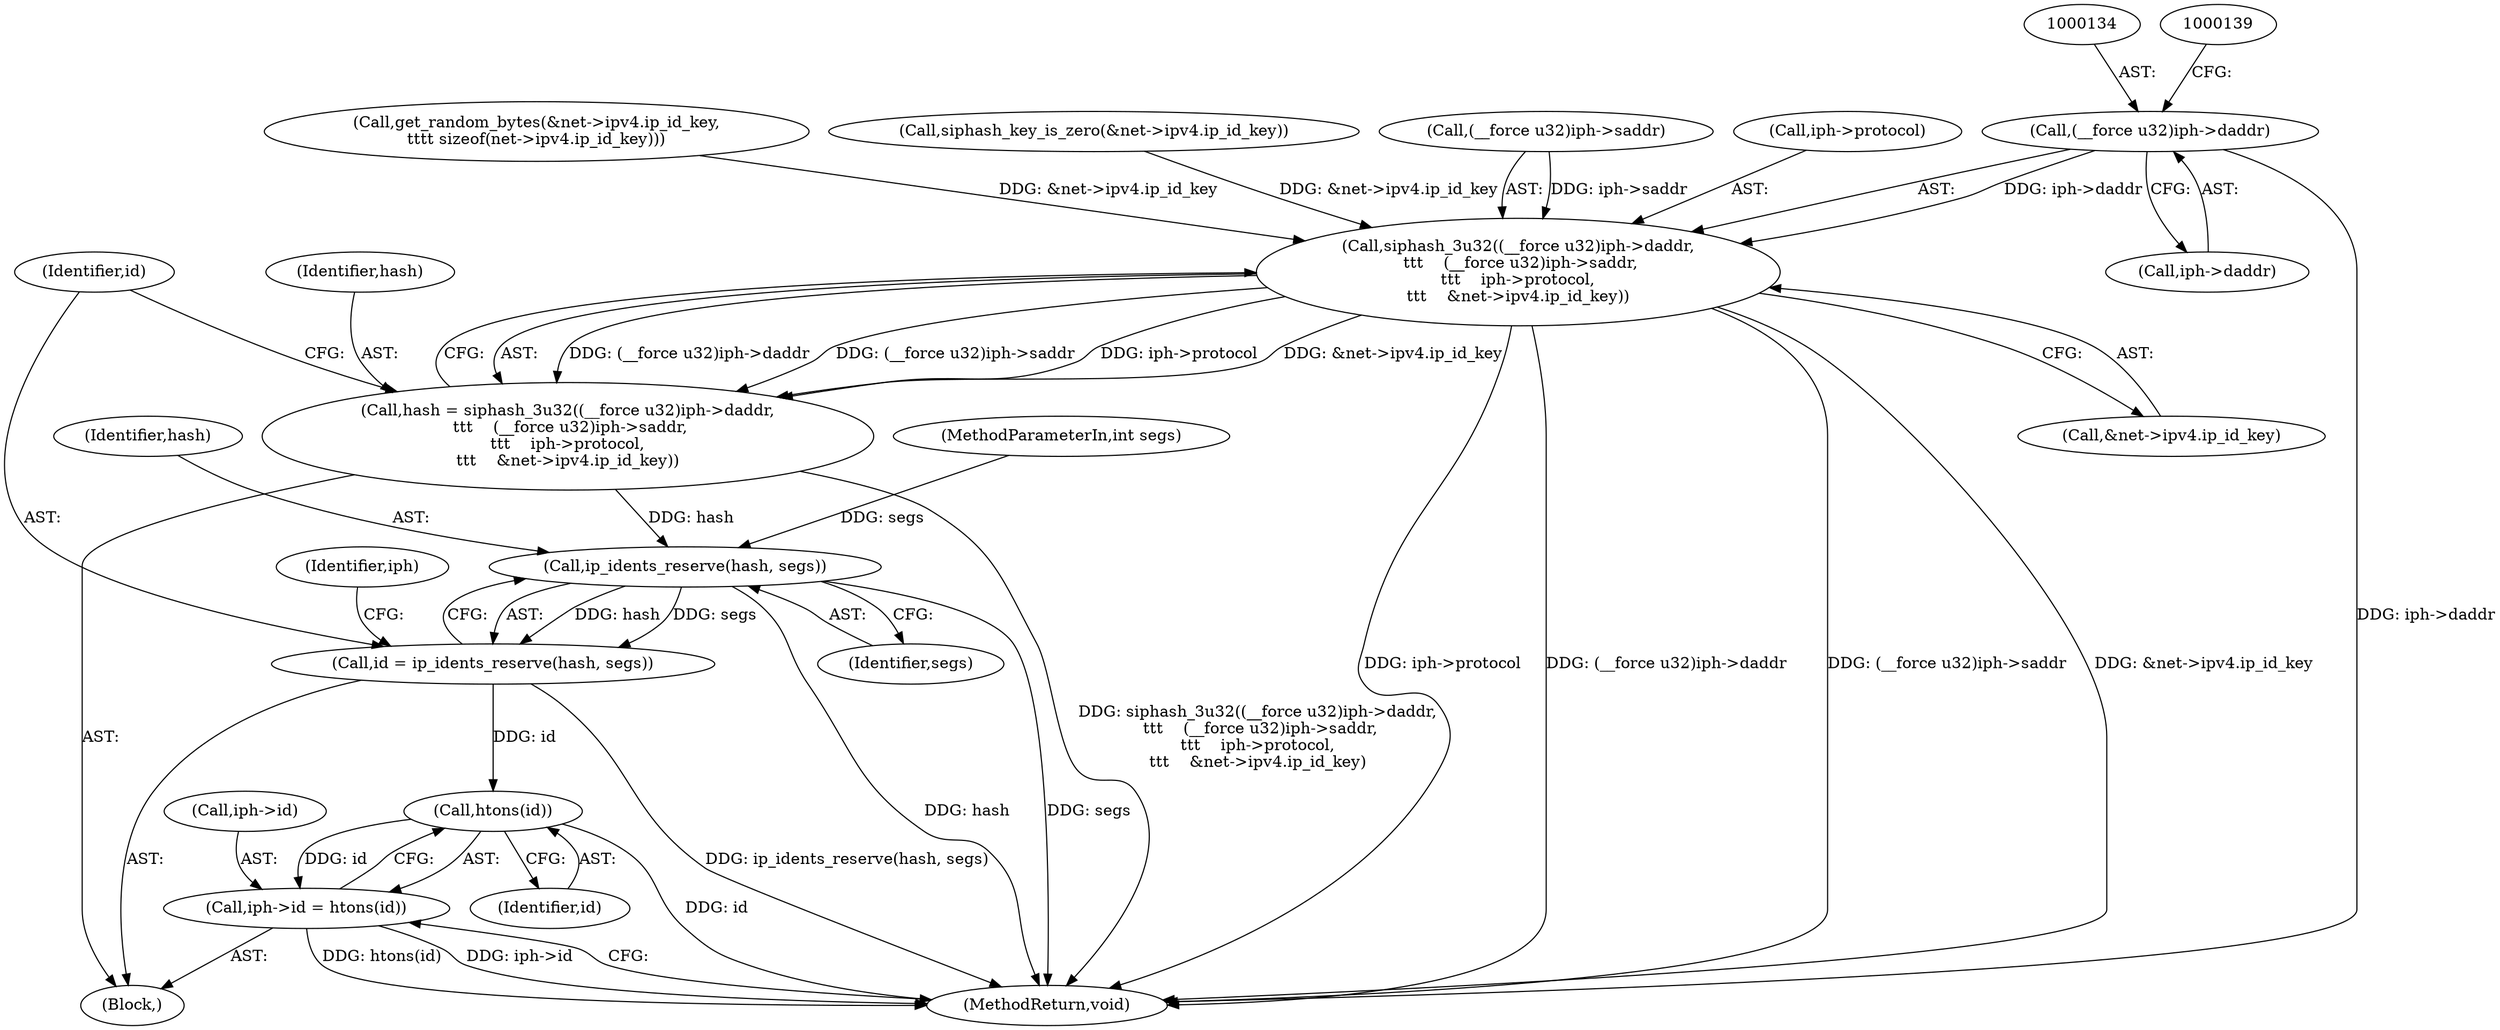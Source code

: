 digraph "0_linux_df453700e8d81b1bdafdf684365ee2b9431fb702@pointer" {
"1000133" [label="(Call,(__force u32)iph->daddr)"];
"1000132" [label="(Call,siphash_3u32((__force u32)iph->daddr,\n \t\t\t    (__force u32)iph->saddr,\n\t\t\t    iph->protocol,\n\t\t\t    &net->ipv4.ip_id_key))"];
"1000130" [label="(Call,hash = siphash_3u32((__force u32)iph->daddr,\n \t\t\t    (__force u32)iph->saddr,\n\t\t\t    iph->protocol,\n\t\t\t    &net->ipv4.ip_id_key))"];
"1000154" [label="(Call,ip_idents_reserve(hash, segs))"];
"1000152" [label="(Call,id = ip_idents_reserve(hash, segs))"];
"1000161" [label="(Call,htons(id))"];
"1000157" [label="(Call,iph->id = htons(id))"];
"1000143" [label="(Call,iph->protocol)"];
"1000130" [label="(Call,hash = siphash_3u32((__force u32)iph->daddr,\n \t\t\t    (__force u32)iph->saddr,\n\t\t\t    iph->protocol,\n\t\t\t    &net->ipv4.ip_id_key))"];
"1000155" [label="(Identifier,hash)"];
"1000157" [label="(Call,iph->id = htons(id))"];
"1000104" [label="(MethodParameterIn,int segs)"];
"1000117" [label="(Call,get_random_bytes(&net->ipv4.ip_id_key,\n\t\t\t\t sizeof(net->ipv4.ip_id_key)))"];
"1000110" [label="(Call,siphash_key_is_zero(&net->ipv4.ip_id_key))"];
"1000161" [label="(Call,htons(id))"];
"1000156" [label="(Identifier,segs)"];
"1000138" [label="(Call,(__force u32)iph->saddr)"];
"1000135" [label="(Call,iph->daddr)"];
"1000146" [label="(Call,&net->ipv4.ip_id_key)"];
"1000153" [label="(Identifier,id)"];
"1000133" [label="(Call,(__force u32)iph->daddr)"];
"1000131" [label="(Identifier,hash)"];
"1000159" [label="(Identifier,iph)"];
"1000162" [label="(Identifier,id)"];
"1000163" [label="(MethodReturn,void)"];
"1000154" [label="(Call,ip_idents_reserve(hash, segs))"];
"1000132" [label="(Call,siphash_3u32((__force u32)iph->daddr,\n \t\t\t    (__force u32)iph->saddr,\n\t\t\t    iph->protocol,\n\t\t\t    &net->ipv4.ip_id_key))"];
"1000152" [label="(Call,id = ip_idents_reserve(hash, segs))"];
"1000105" [label="(Block,)"];
"1000158" [label="(Call,iph->id)"];
"1000133" -> "1000132"  [label="AST: "];
"1000133" -> "1000135"  [label="CFG: "];
"1000134" -> "1000133"  [label="AST: "];
"1000135" -> "1000133"  [label="AST: "];
"1000139" -> "1000133"  [label="CFG: "];
"1000133" -> "1000163"  [label="DDG: iph->daddr"];
"1000133" -> "1000132"  [label="DDG: iph->daddr"];
"1000132" -> "1000130"  [label="AST: "];
"1000132" -> "1000146"  [label="CFG: "];
"1000138" -> "1000132"  [label="AST: "];
"1000143" -> "1000132"  [label="AST: "];
"1000146" -> "1000132"  [label="AST: "];
"1000130" -> "1000132"  [label="CFG: "];
"1000132" -> "1000163"  [label="DDG: iph->protocol"];
"1000132" -> "1000163"  [label="DDG: (__force u32)iph->daddr"];
"1000132" -> "1000163"  [label="DDG: (__force u32)iph->saddr"];
"1000132" -> "1000163"  [label="DDG: &net->ipv4.ip_id_key"];
"1000132" -> "1000130"  [label="DDG: (__force u32)iph->daddr"];
"1000132" -> "1000130"  [label="DDG: (__force u32)iph->saddr"];
"1000132" -> "1000130"  [label="DDG: iph->protocol"];
"1000132" -> "1000130"  [label="DDG: &net->ipv4.ip_id_key"];
"1000138" -> "1000132"  [label="DDG: iph->saddr"];
"1000117" -> "1000132"  [label="DDG: &net->ipv4.ip_id_key"];
"1000110" -> "1000132"  [label="DDG: &net->ipv4.ip_id_key"];
"1000130" -> "1000105"  [label="AST: "];
"1000131" -> "1000130"  [label="AST: "];
"1000153" -> "1000130"  [label="CFG: "];
"1000130" -> "1000163"  [label="DDG: siphash_3u32((__force u32)iph->daddr,\n \t\t\t    (__force u32)iph->saddr,\n\t\t\t    iph->protocol,\n\t\t\t    &net->ipv4.ip_id_key)"];
"1000130" -> "1000154"  [label="DDG: hash"];
"1000154" -> "1000152"  [label="AST: "];
"1000154" -> "1000156"  [label="CFG: "];
"1000155" -> "1000154"  [label="AST: "];
"1000156" -> "1000154"  [label="AST: "];
"1000152" -> "1000154"  [label="CFG: "];
"1000154" -> "1000163"  [label="DDG: hash"];
"1000154" -> "1000163"  [label="DDG: segs"];
"1000154" -> "1000152"  [label="DDG: hash"];
"1000154" -> "1000152"  [label="DDG: segs"];
"1000104" -> "1000154"  [label="DDG: segs"];
"1000152" -> "1000105"  [label="AST: "];
"1000153" -> "1000152"  [label="AST: "];
"1000159" -> "1000152"  [label="CFG: "];
"1000152" -> "1000163"  [label="DDG: ip_idents_reserve(hash, segs)"];
"1000152" -> "1000161"  [label="DDG: id"];
"1000161" -> "1000157"  [label="AST: "];
"1000161" -> "1000162"  [label="CFG: "];
"1000162" -> "1000161"  [label="AST: "];
"1000157" -> "1000161"  [label="CFG: "];
"1000161" -> "1000163"  [label="DDG: id"];
"1000161" -> "1000157"  [label="DDG: id"];
"1000157" -> "1000105"  [label="AST: "];
"1000158" -> "1000157"  [label="AST: "];
"1000163" -> "1000157"  [label="CFG: "];
"1000157" -> "1000163"  [label="DDG: htons(id)"];
"1000157" -> "1000163"  [label="DDG: iph->id"];
}
